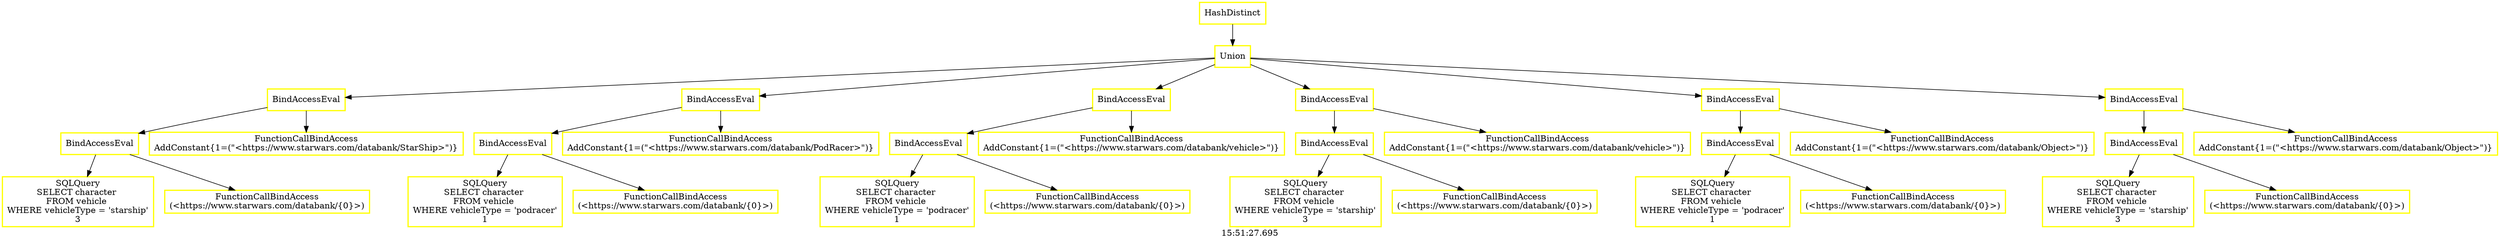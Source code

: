 digraph  g{ graph[label = "15:51:27.695"]
node [shape=rectangle, color=black, fontcolor=black, style=bold] edge [color=black] 0 [label="HashDistinct", color = yellow] ; 
1 [label="Union", color = yellow] ; 
0 -> 1 ; 
2 [label="BindAccessEval", color = yellow] ; 
1 -> 2 ; 
3 [label="BindAccessEval", color = yellow] ; 
2 -> 3 ; 
4 [label="SQLQuery
SELECT character 
FROM vehicle 
WHERE vehicleType = 'starship'
3", color = yellow] ; 
3 -> 4 ; 
5 [label="FunctionCallBindAccess
(<https://www.starwars.com/databank/{0}>)", color = yellow] ; 
3 -> 5 ; 
6 [label="FunctionCallBindAccess
AddConstant{1=(\"<https://www.starwars.com/databank/StarShip>\")}", color = yellow] ; 
2 -> 6 ; 
8 [label="BindAccessEval", color = yellow] ; 
1 -> 8 ; 
9 [label="BindAccessEval", color = yellow] ; 
8 -> 9 ; 
10 [label="SQLQuery
SELECT character 
FROM vehicle 
WHERE vehicleType = 'podracer'
1", color = yellow] ; 
9 -> 10 ; 
11 [label="FunctionCallBindAccess
(<https://www.starwars.com/databank/{0}>)", color = yellow] ; 
9 -> 11 ; 
12 [label="FunctionCallBindAccess
AddConstant{1=(\"<https://www.starwars.com/databank/PodRacer>\")}", color = yellow] ; 
8 -> 12 ; 
14 [label="BindAccessEval", color = yellow] ; 
1 -> 14 ; 
15 [label="BindAccessEval", color = yellow] ; 
14 -> 15 ; 
16 [label="SQLQuery
SELECT character 
FROM vehicle 
WHERE vehicleType = 'podracer'
1", color = yellow] ; 
15 -> 16 ; 
17 [label="FunctionCallBindAccess
(<https://www.starwars.com/databank/{0}>)", color = yellow] ; 
15 -> 17 ; 
18 [label="FunctionCallBindAccess
AddConstant{1=(\"<https://www.starwars.com/databank/vehicle>\")}", color = yellow] ; 
14 -> 18 ; 
20 [label="BindAccessEval", color = yellow] ; 
1 -> 20 ; 
21 [label="BindAccessEval", color = yellow] ; 
20 -> 21 ; 
22 [label="SQLQuery
SELECT character 
FROM vehicle 
WHERE vehicleType = 'starship'
3", color = yellow] ; 
21 -> 22 ; 
23 [label="FunctionCallBindAccess
(<https://www.starwars.com/databank/{0}>)", color = yellow] ; 
21 -> 23 ; 
24 [label="FunctionCallBindAccess
AddConstant{1=(\"<https://www.starwars.com/databank/vehicle>\")}", color = yellow] ; 
20 -> 24 ; 
26 [label="BindAccessEval", color = yellow] ; 
1 -> 26 ; 
27 [label="BindAccessEval", color = yellow] ; 
26 -> 27 ; 
28 [label="SQLQuery
SELECT character 
FROM vehicle 
WHERE vehicleType = 'podracer'
1", color = yellow] ; 
27 -> 28 ; 
29 [label="FunctionCallBindAccess
(<https://www.starwars.com/databank/{0}>)", color = yellow] ; 
27 -> 29 ; 
30 [label="FunctionCallBindAccess
AddConstant{1=(\"<https://www.starwars.com/databank/Object>\")}", color = yellow] ; 
26 -> 30 ; 
32 [label="BindAccessEval", color = yellow] ; 
1 -> 32 ; 
33 [label="BindAccessEval", color = yellow] ; 
32 -> 33 ; 
34 [label="SQLQuery
SELECT character 
FROM vehicle 
WHERE vehicleType = 'starship'
3", color = yellow] ; 
33 -> 34 ; 
35 [label="FunctionCallBindAccess
(<https://www.starwars.com/databank/{0}>)", color = yellow] ; 
33 -> 35 ; 
36 [label="FunctionCallBindAccess
AddConstant{1=(\"<https://www.starwars.com/databank/Object>\")}", color = yellow] ; 
32 -> 36 ; 
}

